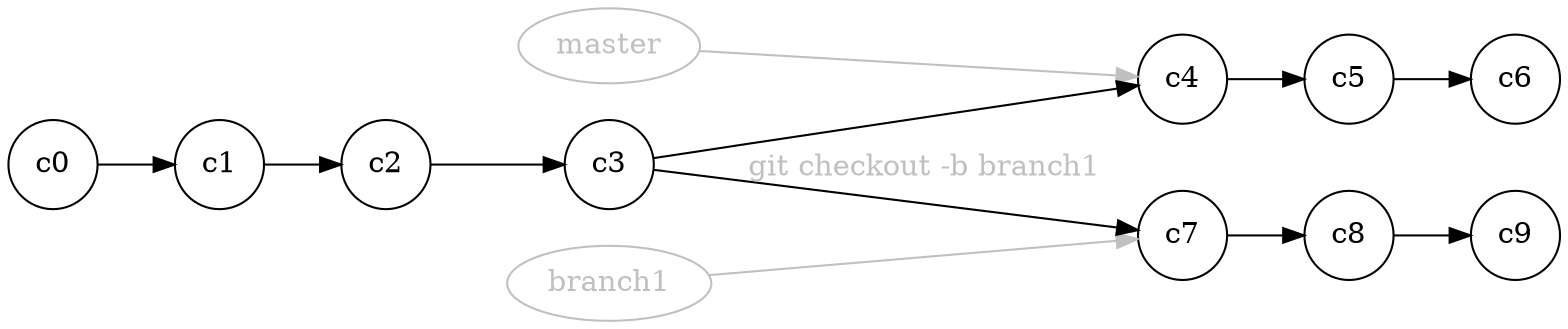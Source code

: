 digraph G {
    graph [rankdir = "LR"];
    node [shape = "ellipse", fontcolor="gray", color = "gray"] master branch1;
    node [shape = "circle", fontcolor="black", color = "black"];

    c0 -> c1 -> c2 -> c3 -> c4 -> c5 -> c6;
    c3 -> c7 [label = "git checkout -b branch1", fontcolor = "gray"];
    c7 -> c8 -> c9;

    master -> c4 [color = "gray"];
    branch1 -> c7 [color = "gray"];
}
